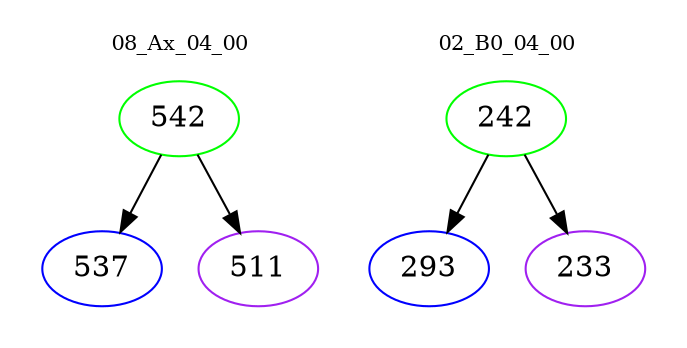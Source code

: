digraph{
subgraph cluster_0 {
color = white
label = "08_Ax_04_00";
fontsize=10;
T0_542 [label="542", color="green"]
T0_542 -> T0_537 [color="black"]
T0_537 [label="537", color="blue"]
T0_542 -> T0_511 [color="black"]
T0_511 [label="511", color="purple"]
}
subgraph cluster_1 {
color = white
label = "02_B0_04_00";
fontsize=10;
T1_242 [label="242", color="green"]
T1_242 -> T1_293 [color="black"]
T1_293 [label="293", color="blue"]
T1_242 -> T1_233 [color="black"]
T1_233 [label="233", color="purple"]
}
}
